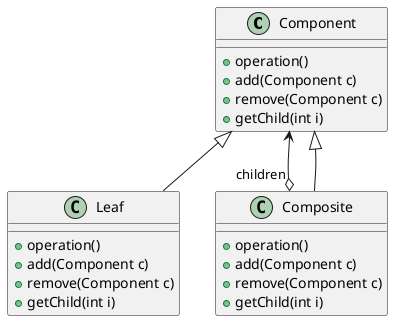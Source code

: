 @startuml 

skinparam DefaultFontName PingFangSC-Regular

class Component{
    + operation()
    + add(Component c)
    + remove(Component c)
    + getChild(int i)
}
class Leaf{
    + operation()
    + add(Component c)
    + remove(Component c)
    + getChild(int i)
}
class Composite{
    + operation()
    + add(Component c)
    + remove(Component c)
    + getChild(int i)
}

Component <|-- Leaf
Component <--o "children" Composite
Component <|-- Composite

@enduml
